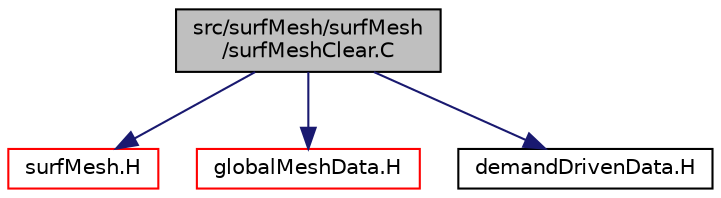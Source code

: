 digraph "src/surfMesh/surfMesh/surfMeshClear.C"
{
  bgcolor="transparent";
  edge [fontname="Helvetica",fontsize="10",labelfontname="Helvetica",labelfontsize="10"];
  node [fontname="Helvetica",fontsize="10",shape=record];
  Node1 [label="src/surfMesh/surfMesh\l/surfMeshClear.C",height=0.2,width=0.4,color="black", fillcolor="grey75", style="filled", fontcolor="black"];
  Node1 -> Node2 [color="midnightblue",fontsize="10",style="solid",fontname="Helvetica"];
  Node2 [label="surfMesh.H",height=0.2,width=0.4,color="red",URL="$a09898.html"];
  Node1 -> Node3 [color="midnightblue",fontsize="10",style="solid",fontname="Helvetica"];
  Node3 [label="globalMeshData.H",height=0.2,width=0.4,color="red",URL="$a08599.html"];
  Node1 -> Node4 [color="midnightblue",fontsize="10",style="solid",fontname="Helvetica"];
  Node4 [label="demandDrivenData.H",height=0.2,width=0.4,color="black",URL="$a08210.html",tooltip="Template functions to aid in the implementation of demand driven data. "];
}
